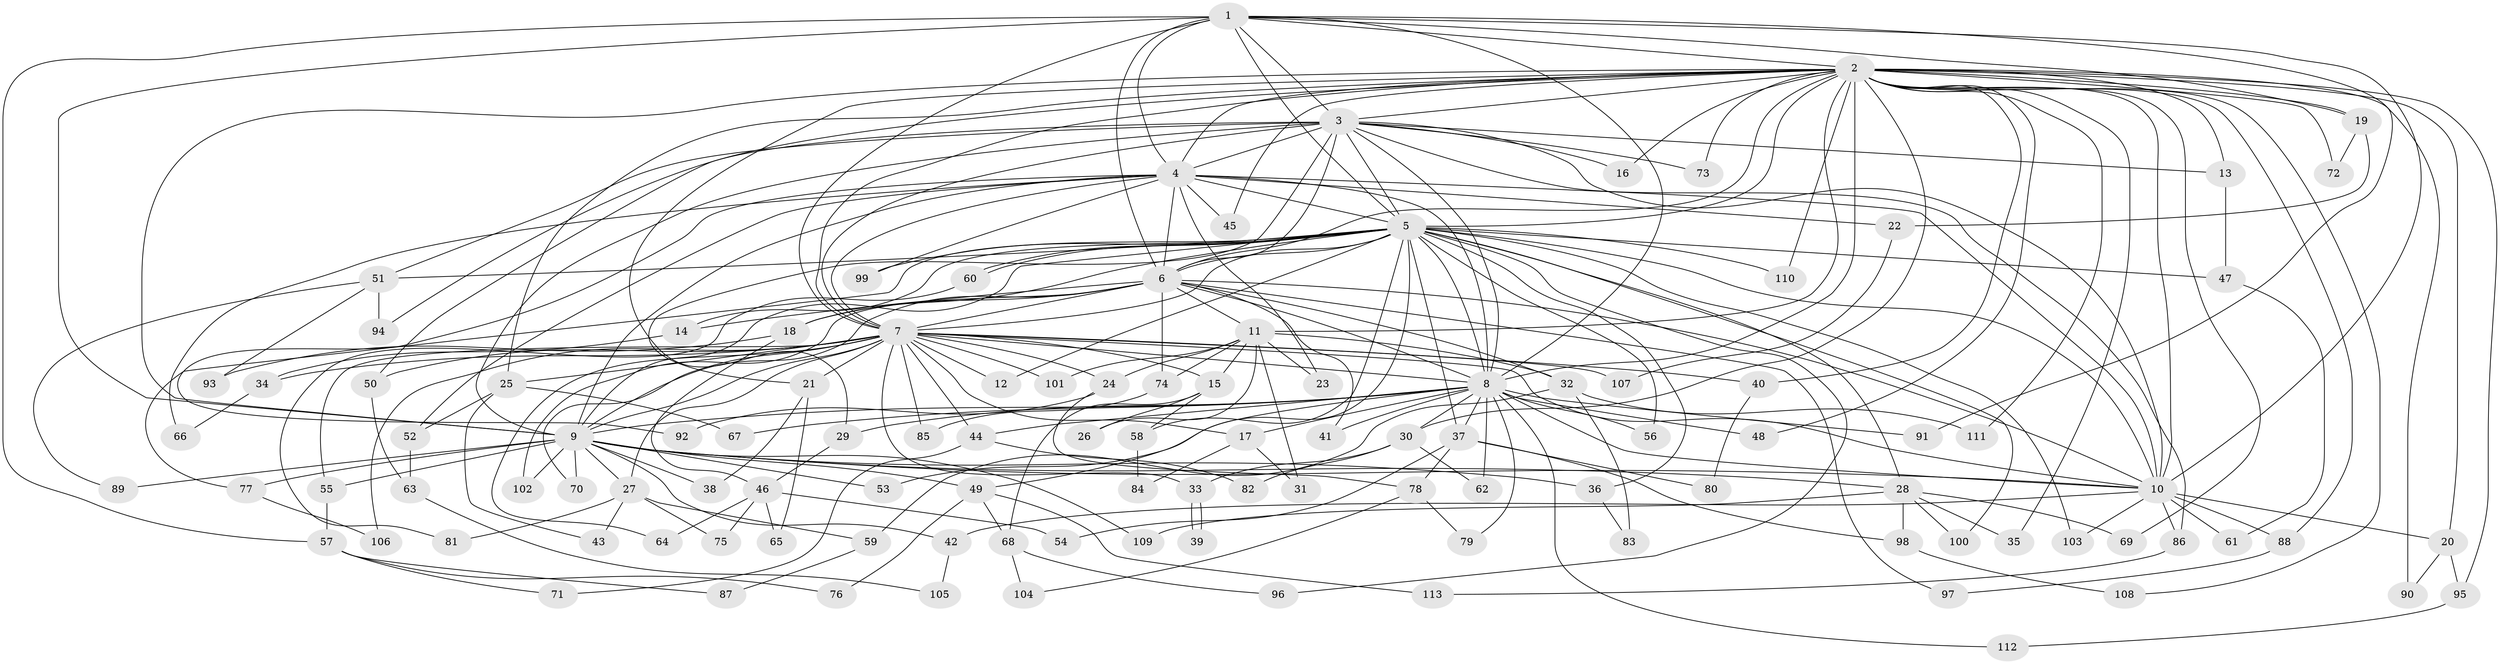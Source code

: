 // Generated by graph-tools (version 1.1) at 2025/35/03/09/25 02:35:15]
// undirected, 113 vertices, 251 edges
graph export_dot {
graph [start="1"]
  node [color=gray90,style=filled];
  1;
  2;
  3;
  4;
  5;
  6;
  7;
  8;
  9;
  10;
  11;
  12;
  13;
  14;
  15;
  16;
  17;
  18;
  19;
  20;
  21;
  22;
  23;
  24;
  25;
  26;
  27;
  28;
  29;
  30;
  31;
  32;
  33;
  34;
  35;
  36;
  37;
  38;
  39;
  40;
  41;
  42;
  43;
  44;
  45;
  46;
  47;
  48;
  49;
  50;
  51;
  52;
  53;
  54;
  55;
  56;
  57;
  58;
  59;
  60;
  61;
  62;
  63;
  64;
  65;
  66;
  67;
  68;
  69;
  70;
  71;
  72;
  73;
  74;
  75;
  76;
  77;
  78;
  79;
  80;
  81;
  82;
  83;
  84;
  85;
  86;
  87;
  88;
  89;
  90;
  91;
  92;
  93;
  94;
  95;
  96;
  97;
  98;
  99;
  100;
  101;
  102;
  103;
  104;
  105;
  106;
  107;
  108;
  109;
  110;
  111;
  112;
  113;
  1 -- 2;
  1 -- 3;
  1 -- 4;
  1 -- 5;
  1 -- 6;
  1 -- 7;
  1 -- 8;
  1 -- 9;
  1 -- 10;
  1 -- 19;
  1 -- 57;
  1 -- 91;
  2 -- 3;
  2 -- 4;
  2 -- 5;
  2 -- 6;
  2 -- 7;
  2 -- 8;
  2 -- 9;
  2 -- 10;
  2 -- 11;
  2 -- 13;
  2 -- 16;
  2 -- 19;
  2 -- 20;
  2 -- 25;
  2 -- 29;
  2 -- 30;
  2 -- 35;
  2 -- 40;
  2 -- 45;
  2 -- 48;
  2 -- 69;
  2 -- 72;
  2 -- 73;
  2 -- 88;
  2 -- 90;
  2 -- 94;
  2 -- 95;
  2 -- 108;
  2 -- 110;
  2 -- 111;
  3 -- 4;
  3 -- 5;
  3 -- 6;
  3 -- 7;
  3 -- 8;
  3 -- 9;
  3 -- 10;
  3 -- 13;
  3 -- 16;
  3 -- 21;
  3 -- 50;
  3 -- 51;
  3 -- 73;
  3 -- 86;
  4 -- 5;
  4 -- 6;
  4 -- 7;
  4 -- 8;
  4 -- 9;
  4 -- 10;
  4 -- 22;
  4 -- 23;
  4 -- 45;
  4 -- 52;
  4 -- 66;
  4 -- 92;
  4 -- 99;
  5 -- 6;
  5 -- 7;
  5 -- 8;
  5 -- 9;
  5 -- 10;
  5 -- 12;
  5 -- 14;
  5 -- 18;
  5 -- 28;
  5 -- 36;
  5 -- 37;
  5 -- 47;
  5 -- 49;
  5 -- 51;
  5 -- 56;
  5 -- 58;
  5 -- 60;
  5 -- 60;
  5 -- 77;
  5 -- 96;
  5 -- 99;
  5 -- 100;
  5 -- 103;
  5 -- 110;
  6 -- 7;
  6 -- 8;
  6 -- 9;
  6 -- 10;
  6 -- 11;
  6 -- 14;
  6 -- 18;
  6 -- 32;
  6 -- 41;
  6 -- 74;
  6 -- 97;
  6 -- 102;
  7 -- 8;
  7 -- 9;
  7 -- 10;
  7 -- 12;
  7 -- 15;
  7 -- 17;
  7 -- 21;
  7 -- 24;
  7 -- 25;
  7 -- 27;
  7 -- 33;
  7 -- 34;
  7 -- 40;
  7 -- 44;
  7 -- 50;
  7 -- 55;
  7 -- 64;
  7 -- 70;
  7 -- 85;
  7 -- 101;
  7 -- 106;
  7 -- 107;
  8 -- 9;
  8 -- 10;
  8 -- 17;
  8 -- 29;
  8 -- 30;
  8 -- 37;
  8 -- 41;
  8 -- 44;
  8 -- 48;
  8 -- 53;
  8 -- 56;
  8 -- 62;
  8 -- 67;
  8 -- 79;
  8 -- 91;
  8 -- 112;
  9 -- 10;
  9 -- 27;
  9 -- 28;
  9 -- 36;
  9 -- 38;
  9 -- 42;
  9 -- 49;
  9 -- 53;
  9 -- 55;
  9 -- 70;
  9 -- 77;
  9 -- 89;
  9 -- 102;
  9 -- 109;
  10 -- 20;
  10 -- 42;
  10 -- 61;
  10 -- 86;
  10 -- 88;
  10 -- 103;
  11 -- 15;
  11 -- 23;
  11 -- 24;
  11 -- 26;
  11 -- 31;
  11 -- 32;
  11 -- 74;
  11 -- 101;
  13 -- 47;
  14 -- 34;
  15 -- 26;
  15 -- 58;
  15 -- 68;
  17 -- 31;
  17 -- 84;
  18 -- 46;
  18 -- 93;
  19 -- 22;
  19 -- 72;
  20 -- 90;
  20 -- 95;
  21 -- 38;
  21 -- 65;
  22 -- 107;
  24 -- 78;
  24 -- 92;
  25 -- 43;
  25 -- 52;
  25 -- 67;
  27 -- 43;
  27 -- 59;
  27 -- 75;
  27 -- 81;
  28 -- 35;
  28 -- 69;
  28 -- 98;
  28 -- 100;
  28 -- 109;
  29 -- 46;
  30 -- 33;
  30 -- 62;
  30 -- 82;
  32 -- 59;
  32 -- 83;
  32 -- 111;
  33 -- 39;
  33 -- 39;
  34 -- 66;
  36 -- 83;
  37 -- 54;
  37 -- 78;
  37 -- 80;
  37 -- 98;
  40 -- 80;
  42 -- 105;
  44 -- 71;
  44 -- 82;
  46 -- 54;
  46 -- 64;
  46 -- 65;
  46 -- 75;
  47 -- 61;
  49 -- 68;
  49 -- 76;
  49 -- 113;
  50 -- 63;
  51 -- 89;
  51 -- 93;
  51 -- 94;
  52 -- 63;
  55 -- 57;
  57 -- 71;
  57 -- 76;
  57 -- 87;
  58 -- 84;
  59 -- 87;
  60 -- 81;
  63 -- 105;
  68 -- 96;
  68 -- 104;
  74 -- 85;
  77 -- 106;
  78 -- 79;
  78 -- 104;
  86 -- 113;
  88 -- 97;
  95 -- 112;
  98 -- 108;
}
